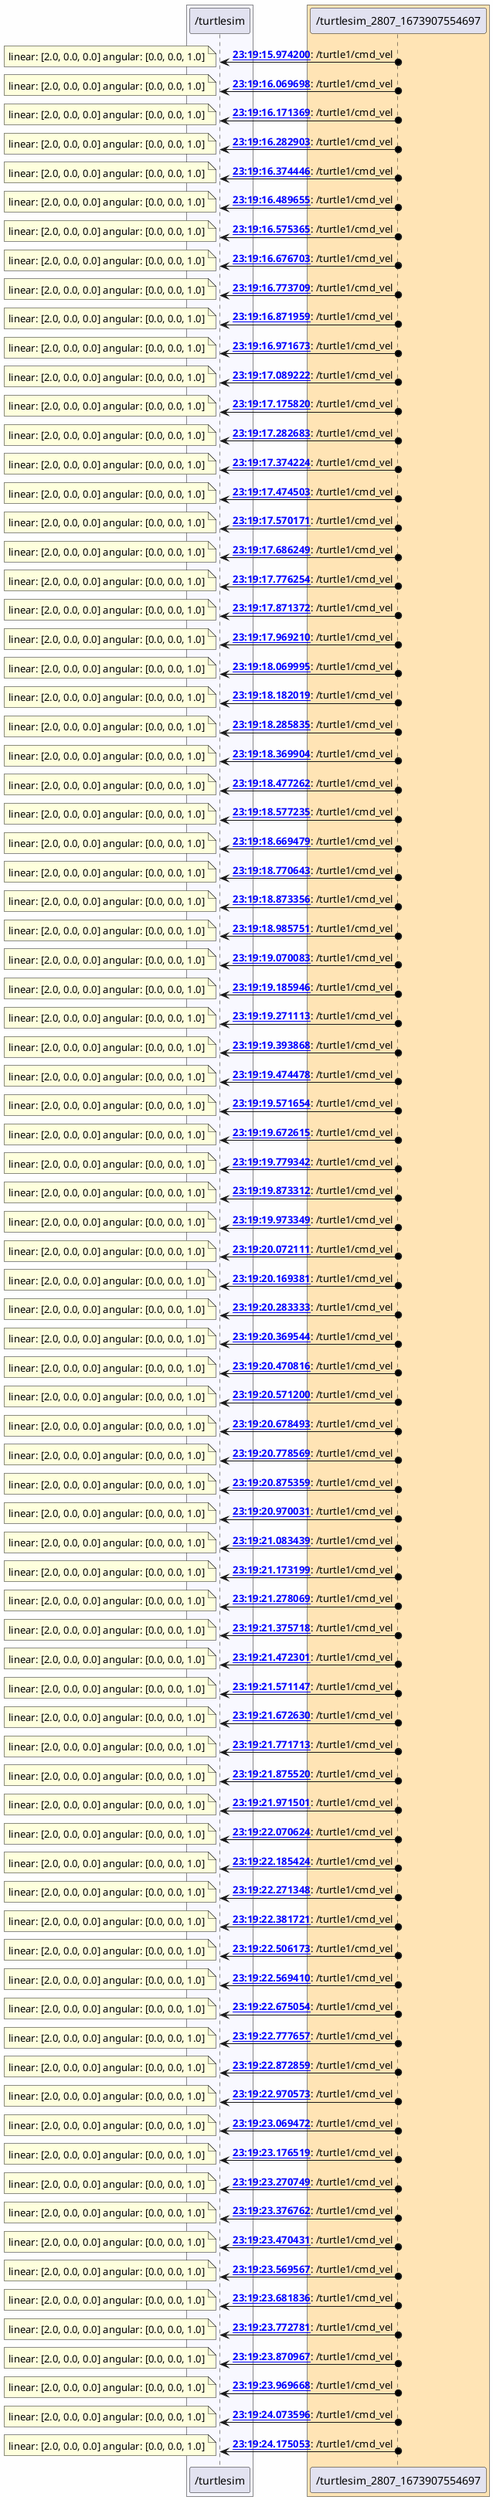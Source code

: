 @startuml

skinparam backgroundColor #FEFEFE

box #GhostWhite
    participant "/turtlesim" as _turtlesim [[../nodes/_turtlesim.html]]
end box
box #Moccasin
    participant "/turtlesim_2807_1673907554697" as _turtlesim_2807_1673907554697 [[../nodes/_turtlesim_2807_1673907554697.html]]
end box

_turtlesim_2807_1673907554697 o-> _turtlesim : **[[../msgs/6249876839_msg.html {message data} 23:19:15.974200]]**: /turtle1/cmd_vel
note left
linear: [2.0, 0.0, 0.0] angular: [0.0, 0.0, 1.0]
end note
_turtlesim_2807_1673907554697 o-> _turtlesim : **[[../msgs/6345375728_msg.html {message data} 23:19:16.069698]]**: /turtle1/cmd_vel
note left
linear: [2.0, 0.0, 0.0] angular: [0.0, 0.0, 1.0]
end note
_turtlesim_2807_1673907554697 o-> _turtlesim : **[[../msgs/6447046197_msg.html {message data} 23:19:16.171369]]**: /turtle1/cmd_vel
note left
linear: [2.0, 0.0, 0.0] angular: [0.0, 0.0, 1.0]
end note
_turtlesim_2807_1673907554697 o-> _turtlesim : **[[../msgs/6558580112_msg.html {message data} 23:19:16.282903]]**: /turtle1/cmd_vel
note left
linear: [2.0, 0.0, 0.0] angular: [0.0, 0.0, 1.0]
end note
_turtlesim_2807_1673907554697 o-> _turtlesim : **[[../msgs/6650123096_msg.html {message data} 23:19:16.374446]]**: /turtle1/cmd_vel
note left
linear: [2.0, 0.0, 0.0] angular: [0.0, 0.0, 1.0]
end note
_turtlesim_2807_1673907554697 o-> _turtlesim : **[[../msgs/6765332482_msg.html {message data} 23:19:16.489655]]**: /turtle1/cmd_vel
note left
linear: [2.0, 0.0, 0.0] angular: [0.0, 0.0, 1.0]
end note
_turtlesim_2807_1673907554697 o-> _turtlesim : **[[../msgs/6851041961_msg.html {message data} 23:19:16.575365]]**: /turtle1/cmd_vel
note left
linear: [2.0, 0.0, 0.0] angular: [0.0, 0.0, 1.0]
end note
_turtlesim_2807_1673907554697 o-> _turtlesim : **[[../msgs/6952379967_msg.html {message data} 23:19:16.676703]]**: /turtle1/cmd_vel
note left
linear: [2.0, 0.0, 0.0] angular: [0.0, 0.0, 1.0]
end note
_turtlesim_2807_1673907554697 o-> _turtlesim : **[[../msgs/7049386182_msg.html {message data} 23:19:16.773709]]**: /turtle1/cmd_vel
note left
linear: [2.0, 0.0, 0.0] angular: [0.0, 0.0, 1.0]
end note
_turtlesim_2807_1673907554697 o-> _turtlesim : **[[../msgs/7147636734_msg.html {message data} 23:19:16.871959]]**: /turtle1/cmd_vel
note left
linear: [2.0, 0.0, 0.0] angular: [0.0, 0.0, 1.0]
end note
_turtlesim_2807_1673907554697 o-> _turtlesim : **[[../msgs/7247350385_msg.html {message data} 23:19:16.971673]]**: /turtle1/cmd_vel
note left
linear: [2.0, 0.0, 0.0] angular: [0.0, 0.0, 1.0]
end note
_turtlesim_2807_1673907554697 o-> _turtlesim : **[[../msgs/7364899804_msg.html {message data} 23:19:17.089222]]**: /turtle1/cmd_vel
note left
linear: [2.0, 0.0, 0.0] angular: [0.0, 0.0, 1.0]
end note
_turtlesim_2807_1673907554697 o-> _turtlesim : **[[../msgs/7451497121_msg.html {message data} 23:19:17.175820]]**: /turtle1/cmd_vel
note left
linear: [2.0, 0.0, 0.0] angular: [0.0, 0.0, 1.0]
end note
_turtlesim_2807_1673907554697 o-> _turtlesim : **[[../msgs/7558360041_msg.html {message data} 23:19:17.282683]]**: /turtle1/cmd_vel
note left
linear: [2.0, 0.0, 0.0] angular: [0.0, 0.0, 1.0]
end note
_turtlesim_2807_1673907554697 o-> _turtlesim : **[[../msgs/7649901132_msg.html {message data} 23:19:17.374224]]**: /turtle1/cmd_vel
note left
linear: [2.0, 0.0, 0.0] angular: [0.0, 0.0, 1.0]
end note
_turtlesim_2807_1673907554697 o-> _turtlesim : **[[../msgs/7750179871_msg.html {message data} 23:19:17.474503]]**: /turtle1/cmd_vel
note left
linear: [2.0, 0.0, 0.0] angular: [0.0, 0.0, 1.0]
end note
_turtlesim_2807_1673907554697 o-> _turtlesim : **[[../msgs/7845847840_msg.html {message data} 23:19:17.570171]]**: /turtle1/cmd_vel
note left
linear: [2.0, 0.0, 0.0] angular: [0.0, 0.0, 1.0]
end note
_turtlesim_2807_1673907554697 o-> _turtlesim : **[[../msgs/7961926567_msg.html {message data} 23:19:17.686249]]**: /turtle1/cmd_vel
note left
linear: [2.0, 0.0, 0.0] angular: [0.0, 0.0, 1.0]
end note
_turtlesim_2807_1673907554697 o-> _turtlesim : **[[../msgs/8051931543_msg.html {message data} 23:19:17.776254]]**: /turtle1/cmd_vel
note left
linear: [2.0, 0.0, 0.0] angular: [0.0, 0.0, 1.0]
end note
_turtlesim_2807_1673907554697 o-> _turtlesim : **[[../msgs/8147048770_msg.html {message data} 23:19:17.871372]]**: /turtle1/cmd_vel
note left
linear: [2.0, 0.0, 0.0] angular: [0.0, 0.0, 1.0]
end note
_turtlesim_2807_1673907554697 o-> _turtlesim : **[[../msgs/8244887791_msg.html {message data} 23:19:17.969210]]**: /turtle1/cmd_vel
note left
linear: [2.0, 0.0, 0.0] angular: [0.0, 0.0, 1.0]
end note
_turtlesim_2807_1673907554697 o-> _turtlesim : **[[../msgs/8345672777_msg.html {message data} 23:19:18.069995]]**: /turtle1/cmd_vel
note left
linear: [2.0, 0.0, 0.0] angular: [0.0, 0.0, 1.0]
end note
_turtlesim_2807_1673907554697 o-> _turtlesim : **[[../msgs/8457696144_msg.html {message data} 23:19:18.182019]]**: /turtle1/cmd_vel
note left
linear: [2.0, 0.0, 0.0] angular: [0.0, 0.0, 1.0]
end note
_turtlesim_2807_1673907554697 o-> _turtlesim : **[[../msgs/8561511872_msg.html {message data} 23:19:18.285835]]**: /turtle1/cmd_vel
note left
linear: [2.0, 0.0, 0.0] angular: [0.0, 0.0, 1.0]
end note
_turtlesim_2807_1673907554697 o-> _turtlesim : **[[../msgs/8645581582_msg.html {message data} 23:19:18.369904]]**: /turtle1/cmd_vel
note left
linear: [2.0, 0.0, 0.0] angular: [0.0, 0.0, 1.0]
end note
_turtlesim_2807_1673907554697 o-> _turtlesim : **[[../msgs/8752939662_msg.html {message data} 23:19:18.477262]]**: /turtle1/cmd_vel
note left
linear: [2.0, 0.0, 0.0] angular: [0.0, 0.0, 1.0]
end note
_turtlesim_2807_1673907554697 o-> _turtlesim : **[[../msgs/8852912702_msg.html {message data} 23:19:18.577235]]**: /turtle1/cmd_vel
note left
linear: [2.0, 0.0, 0.0] angular: [0.0, 0.0, 1.0]
end note
_turtlesim_2807_1673907554697 o-> _turtlesim : **[[../msgs/8945156230_msg.html {message data} 23:19:18.669479]]**: /turtle1/cmd_vel
note left
linear: [2.0, 0.0, 0.0] angular: [0.0, 0.0, 1.0]
end note
_turtlesim_2807_1673907554697 o-> _turtlesim : **[[../msgs/9046320088_msg.html {message data} 23:19:18.770643]]**: /turtle1/cmd_vel
note left
linear: [2.0, 0.0, 0.0] angular: [0.0, 0.0, 1.0]
end note
_turtlesim_2807_1673907554697 o-> _turtlesim : **[[../msgs/9149033433_msg.html {message data} 23:19:18.873356]]**: /turtle1/cmd_vel
note left
linear: [2.0, 0.0, 0.0] angular: [0.0, 0.0, 1.0]
end note
_turtlesim_2807_1673907554697 o-> _turtlesim : **[[../msgs/9261428152_msg.html {message data} 23:19:18.985751]]**: /turtle1/cmd_vel
note left
linear: [2.0, 0.0, 0.0] angular: [0.0, 0.0, 1.0]
end note
_turtlesim_2807_1673907554697 o-> _turtlesim : **[[../msgs/9345760482_msg.html {message data} 23:19:19.070083]]**: /turtle1/cmd_vel
note left
linear: [2.0, 0.0, 0.0] angular: [0.0, 0.0, 1.0]
end note
_turtlesim_2807_1673907554697 o-> _turtlesim : **[[../msgs/9461623642_msg.html {message data} 23:19:19.185946]]**: /turtle1/cmd_vel
note left
linear: [2.0, 0.0, 0.0] angular: [0.0, 0.0, 1.0]
end note
_turtlesim_2807_1673907554697 o-> _turtlesim : **[[../msgs/9546789897_msg.html {message data} 23:19:19.271113]]**: /turtle1/cmd_vel
note left
linear: [2.0, 0.0, 0.0] angular: [0.0, 0.0, 1.0]
end note
_turtlesim_2807_1673907554697 o-> _turtlesim : **[[../msgs/9669545535_msg.html {message data} 23:19:19.393868]]**: /turtle1/cmd_vel
note left
linear: [2.0, 0.0, 0.0] angular: [0.0, 0.0, 1.0]
end note
_turtlesim_2807_1673907554697 o-> _turtlesim : **[[../msgs/9750154932_msg.html {message data} 23:19:19.474478]]**: /turtle1/cmd_vel
note left
linear: [2.0, 0.0, 0.0] angular: [0.0, 0.0, 1.0]
end note
_turtlesim_2807_1673907554697 o-> _turtlesim : **[[../msgs/9847331648_msg.html {message data} 23:19:19.571654]]**: /turtle1/cmd_vel
note left
linear: [2.0, 0.0, 0.0] angular: [0.0, 0.0, 1.0]
end note
_turtlesim_2807_1673907554697 o-> _turtlesim : **[[../msgs/9948291777_msg.html {message data} 23:19:19.672615]]**: /turtle1/cmd_vel
note left
linear: [2.0, 0.0, 0.0] angular: [0.0, 0.0, 1.0]
end note
_turtlesim_2807_1673907554697 o-> _turtlesim : **[[../msgs/10055019121_msg.html {message data} 23:19:19.779342]]**: /turtle1/cmd_vel
note left
linear: [2.0, 0.0, 0.0] angular: [0.0, 0.0, 1.0]
end note
_turtlesim_2807_1673907554697 o-> _turtlesim : **[[../msgs/10148988927_msg.html {message data} 23:19:19.873312]]**: /turtle1/cmd_vel
note left
linear: [2.0, 0.0, 0.0] angular: [0.0, 0.0, 1.0]
end note
_turtlesim_2807_1673907554697 o-> _turtlesim : **[[../msgs/10249026448_msg.html {message data} 23:19:19.973349]]**: /turtle1/cmd_vel
note left
linear: [2.0, 0.0, 0.0] angular: [0.0, 0.0, 1.0]
end note
_turtlesim_2807_1673907554697 o-> _turtlesim : **[[../msgs/10347788523_msg.html {message data} 23:19:20.072111]]**: /turtle1/cmd_vel
note left
linear: [2.0, 0.0, 0.0] angular: [0.0, 0.0, 1.0]
end note
_turtlesim_2807_1673907554697 o-> _turtlesim : **[[../msgs/10445058057_msg.html {message data} 23:19:20.169381]]**: /turtle1/cmd_vel
note left
linear: [2.0, 0.0, 0.0] angular: [0.0, 0.0, 1.0]
end note
_turtlesim_2807_1673907554697 o-> _turtlesim : **[[../msgs/10559010663_msg.html {message data} 23:19:20.283333]]**: /turtle1/cmd_vel
note left
linear: [2.0, 0.0, 0.0] angular: [0.0, 0.0, 1.0]
end note
_turtlesim_2807_1673907554697 o-> _turtlesim : **[[../msgs/10645221216_msg.html {message data} 23:19:20.369544]]**: /turtle1/cmd_vel
note left
linear: [2.0, 0.0, 0.0] angular: [0.0, 0.0, 1.0]
end note
_turtlesim_2807_1673907554697 o-> _turtlesim : **[[../msgs/10746493176_msg.html {message data} 23:19:20.470816]]**: /turtle1/cmd_vel
note left
linear: [2.0, 0.0, 0.0] angular: [0.0, 0.0, 1.0]
end note
_turtlesim_2807_1673907554697 o-> _turtlesim : **[[../msgs/10846877234_msg.html {message data} 23:19:20.571200]]**: /turtle1/cmd_vel
note left
linear: [2.0, 0.0, 0.0] angular: [0.0, 0.0, 1.0]
end note
_turtlesim_2807_1673907554697 o-> _turtlesim : **[[../msgs/10954170178_msg.html {message data} 23:19:20.678493]]**: /turtle1/cmd_vel
note left
linear: [2.0, 0.0, 0.0] angular: [0.0, 0.0, 1.0]
end note
_turtlesim_2807_1673907554697 o-> _turtlesim : **[[../msgs/11054246849_msg.html {message data} 23:19:20.778569]]**: /turtle1/cmd_vel
note left
linear: [2.0, 0.0, 0.0] angular: [0.0, 0.0, 1.0]
end note
_turtlesim_2807_1673907554697 o-> _turtlesim : **[[../msgs/11151036259_msg.html {message data} 23:19:20.875359]]**: /turtle1/cmd_vel
note left
linear: [2.0, 0.0, 0.0] angular: [0.0, 0.0, 1.0]
end note
_turtlesim_2807_1673907554697 o-> _turtlesim : **[[../msgs/11245708215_msg.html {message data} 23:19:20.970031]]**: /turtle1/cmd_vel
note left
linear: [2.0, 0.0, 0.0] angular: [0.0, 0.0, 1.0]
end note
_turtlesim_2807_1673907554697 o-> _turtlesim : **[[../msgs/11359116519_msg.html {message data} 23:19:21.083439]]**: /turtle1/cmd_vel
note left
linear: [2.0, 0.0, 0.0] angular: [0.0, 0.0, 1.0]
end note
_turtlesim_2807_1673907554697 o-> _turtlesim : **[[../msgs/11448875941_msg.html {message data} 23:19:21.173199]]**: /turtle1/cmd_vel
note left
linear: [2.0, 0.0, 0.0] angular: [0.0, 0.0, 1.0]
end note
_turtlesim_2807_1673907554697 o-> _turtlesim : **[[../msgs/11553745742_msg.html {message data} 23:19:21.278069]]**: /turtle1/cmd_vel
note left
linear: [2.0, 0.0, 0.0] angular: [0.0, 0.0, 1.0]
end note
_turtlesim_2807_1673907554697 o-> _turtlesim : **[[../msgs/11651395485_msg.html {message data} 23:19:21.375718]]**: /turtle1/cmd_vel
note left
linear: [2.0, 0.0, 0.0] angular: [0.0, 0.0, 1.0]
end note
_turtlesim_2807_1673907554697 o-> _turtlesim : **[[../msgs/11747978374_msg.html {message data} 23:19:21.472301]]**: /turtle1/cmd_vel
note left
linear: [2.0, 0.0, 0.0] angular: [0.0, 0.0, 1.0]
end note
_turtlesim_2807_1673907554697 o-> _turtlesim : **[[../msgs/11846824649_msg.html {message data} 23:19:21.571147]]**: /turtle1/cmd_vel
note left
linear: [2.0, 0.0, 0.0] angular: [0.0, 0.0, 1.0]
end note
_turtlesim_2807_1673907554697 o-> _turtlesim : **[[../msgs/11948307199_msg.html {message data} 23:19:21.672630]]**: /turtle1/cmd_vel
note left
linear: [2.0, 0.0, 0.0] angular: [0.0, 0.0, 1.0]
end note
_turtlesim_2807_1673907554697 o-> _turtlesim : **[[../msgs/12047390384_msg.html {message data} 23:19:21.771713]]**: /turtle1/cmd_vel
note left
linear: [2.0, 0.0, 0.0] angular: [0.0, 0.0, 1.0]
end note
_turtlesim_2807_1673907554697 o-> _turtlesim : **[[../msgs/12151196851_msg.html {message data} 23:19:21.875520]]**: /turtle1/cmd_vel
note left
linear: [2.0, 0.0, 0.0] angular: [0.0, 0.0, 1.0]
end note
_turtlesim_2807_1673907554697 o-> _turtlesim : **[[../msgs/12247178406_msg.html {message data} 23:19:21.971501]]**: /turtle1/cmd_vel
note left
linear: [2.0, 0.0, 0.0] angular: [0.0, 0.0, 1.0]
end note
_turtlesim_2807_1673907554697 o-> _turtlesim : **[[../msgs/12346301270_msg.html {message data} 23:19:22.070624]]**: /turtle1/cmd_vel
note left
linear: [2.0, 0.0, 0.0] angular: [0.0, 0.0, 1.0]
end note
_turtlesim_2807_1673907554697 o-> _turtlesim : **[[../msgs/12461101609_msg.html {message data} 23:19:22.185424]]**: /turtle1/cmd_vel
note left
linear: [2.0, 0.0, 0.0] angular: [0.0, 0.0, 1.0]
end note
_turtlesim_2807_1673907554697 o-> _turtlesim : **[[../msgs/12547025399_msg.html {message data} 23:19:22.271348]]**: /turtle1/cmd_vel
note left
linear: [2.0, 0.0, 0.0] angular: [0.0, 0.0, 1.0]
end note
_turtlesim_2807_1673907554697 o-> _turtlesim : **[[../msgs/12657398781_msg.html {message data} 23:19:22.381721]]**: /turtle1/cmd_vel
note left
linear: [2.0, 0.0, 0.0] angular: [0.0, 0.0, 1.0]
end note
_turtlesim_2807_1673907554697 o-> _turtlesim : **[[../msgs/12781850169_msg.html {message data} 23:19:22.506173]]**: /turtle1/cmd_vel
note left
linear: [2.0, 0.0, 0.0] angular: [0.0, 0.0, 1.0]
end note
_turtlesim_2807_1673907554697 o-> _turtlesim : **[[../msgs/12845087005_msg.html {message data} 23:19:22.569410]]**: /turtle1/cmd_vel
note left
linear: [2.0, 0.0, 0.0] angular: [0.0, 0.0, 1.0]
end note
_turtlesim_2807_1673907554697 o-> _turtlesim : **[[../msgs/12950731484_msg.html {message data} 23:19:22.675054]]**: /turtle1/cmd_vel
note left
linear: [2.0, 0.0, 0.0] angular: [0.0, 0.0, 1.0]
end note
_turtlesim_2807_1673907554697 o-> _turtlesim : **[[../msgs/13053334426_msg.html {message data} 23:19:22.777657]]**: /turtle1/cmd_vel
note left
linear: [2.0, 0.0, 0.0] angular: [0.0, 0.0, 1.0]
end note
_turtlesim_2807_1673907554697 o-> _turtlesim : **[[../msgs/13148536395_msg.html {message data} 23:19:22.872859]]**: /turtle1/cmd_vel
note left
linear: [2.0, 0.0, 0.0] angular: [0.0, 0.0, 1.0]
end note
_turtlesim_2807_1673907554697 o-> _turtlesim : **[[../msgs/13246250528_msg.html {message data} 23:19:22.970573]]**: /turtle1/cmd_vel
note left
linear: [2.0, 0.0, 0.0] angular: [0.0, 0.0, 1.0]
end note
_turtlesim_2807_1673907554697 o-> _turtlesim : **[[../msgs/13345149326_msg.html {message data} 23:19:23.069472]]**: /turtle1/cmd_vel
note left
linear: [2.0, 0.0, 0.0] angular: [0.0, 0.0, 1.0]
end note
_turtlesim_2807_1673907554697 o-> _turtlesim : **[[../msgs/13452195939_msg.html {message data} 23:19:23.176519]]**: /turtle1/cmd_vel
note left
linear: [2.0, 0.0, 0.0] angular: [0.0, 0.0, 1.0]
end note
_turtlesim_2807_1673907554697 o-> _turtlesim : **[[../msgs/13546426484_msg.html {message data} 23:19:23.270749]]**: /turtle1/cmd_vel
note left
linear: [2.0, 0.0, 0.0] angular: [0.0, 0.0, 1.0]
end note
_turtlesim_2807_1673907554697 o-> _turtlesim : **[[../msgs/13652439005_msg.html {message data} 23:19:23.376762]]**: /turtle1/cmd_vel
note left
linear: [2.0, 0.0, 0.0] angular: [0.0, 0.0, 1.0]
end note
_turtlesim_2807_1673907554697 o-> _turtlesim : **[[../msgs/13746108309_msg.html {message data} 23:19:23.470431]]**: /turtle1/cmd_vel
note left
linear: [2.0, 0.0, 0.0] angular: [0.0, 0.0, 1.0]
end note
_turtlesim_2807_1673907554697 o-> _turtlesim : **[[../msgs/13845243907_msg.html {message data} 23:19:23.569567]]**: /turtle1/cmd_vel
note left
linear: [2.0, 0.0, 0.0] angular: [0.0, 0.0, 1.0]
end note
_turtlesim_2807_1673907554697 o-> _turtlesim : **[[../msgs/13957513761_msg.html {message data} 23:19:23.681836]]**: /turtle1/cmd_vel
note left
linear: [2.0, 0.0, 0.0] angular: [0.0, 0.0, 1.0]
end note
_turtlesim_2807_1673907554697 o-> _turtlesim : **[[../msgs/14048458731_msg.html {message data} 23:19:23.772781]]**: /turtle1/cmd_vel
note left
linear: [2.0, 0.0, 0.0] angular: [0.0, 0.0, 1.0]
end note
_turtlesim_2807_1673907554697 o-> _turtlesim : **[[../msgs/14146644103_msg.html {message data} 23:19:23.870967]]**: /turtle1/cmd_vel
note left
linear: [2.0, 0.0, 0.0] angular: [0.0, 0.0, 1.0]
end note
_turtlesim_2807_1673907554697 o-> _turtlesim : **[[../msgs/14245345543_msg.html {message data} 23:19:23.969668]]**: /turtle1/cmd_vel
note left
linear: [2.0, 0.0, 0.0] angular: [0.0, 0.0, 1.0]
end note
_turtlesim_2807_1673907554697 o-> _turtlesim : **[[../msgs/14349272832_msg.html {message data} 23:19:24.073596]]**: /turtle1/cmd_vel
note left
linear: [2.0, 0.0, 0.0] angular: [0.0, 0.0, 1.0]
end note
_turtlesim_2807_1673907554697 o-> _turtlesim : **[[../msgs/14450730324_msg.html {message data} 23:19:24.175053]]**: /turtle1/cmd_vel
note left
linear: [2.0, 0.0, 0.0] angular: [0.0, 0.0, 1.0]
end note

@enduml
